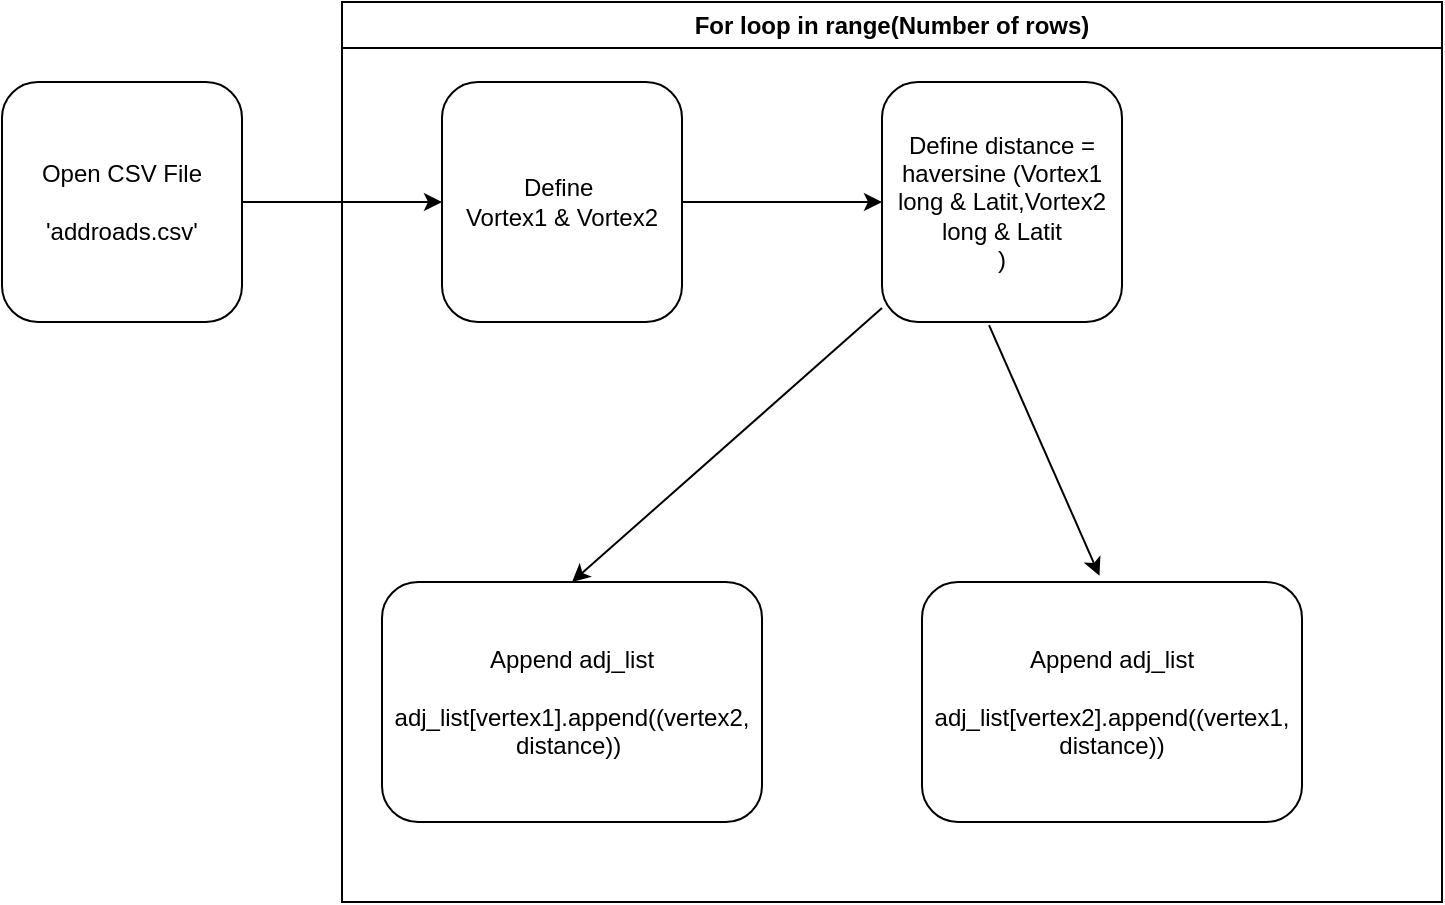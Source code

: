 <mxfile version="21.3.4" type="device">
  <diagram id="C5RBs43oDa-KdzZeNtuy" name="Page-1">
    <mxGraphModel dx="1406" dy="623" grid="1" gridSize="10" guides="1" tooltips="1" connect="1" arrows="1" fold="1" page="1" pageScale="1" pageWidth="827" pageHeight="1169" math="0" shadow="0">
      <root>
        <mxCell id="WIyWlLk6GJQsqaUBKTNV-0" />
        <mxCell id="WIyWlLk6GJQsqaUBKTNV-1" parent="WIyWlLk6GJQsqaUBKTNV-0" />
        <mxCell id="RrAi2AV_v1FRfSW-xn6L-0" value="Open CSV File&lt;br&gt;&lt;br&gt;&#39;addroads.csv&#39;" style="rounded=1;whiteSpace=wrap;html=1;fontSize=12;glass=0;strokeWidth=1;shadow=0;" vertex="1" parent="WIyWlLk6GJQsqaUBKTNV-1">
          <mxGeometry x="80" y="90" width="120" height="120" as="geometry" />
        </mxCell>
        <mxCell id="RrAi2AV_v1FRfSW-xn6L-1" value="Define&amp;nbsp;&lt;br&gt;Vortex1 &amp;amp; Vortex2&lt;br&gt;" style="rounded=1;whiteSpace=wrap;html=1;fontSize=12;glass=0;strokeWidth=1;shadow=0;" vertex="1" parent="WIyWlLk6GJQsqaUBKTNV-1">
          <mxGeometry x="300" y="90" width="120" height="120" as="geometry" />
        </mxCell>
        <mxCell id="RrAi2AV_v1FRfSW-xn6L-2" value="Define&amp;nbsp;distance =&lt;br&gt;haversine (Vortex1 long &amp;amp; Latit,Vortex2 long &amp;amp; Latit&lt;br&gt;)" style="rounded=1;whiteSpace=wrap;html=1;fontSize=12;glass=0;strokeWidth=1;shadow=0;" vertex="1" parent="WIyWlLk6GJQsqaUBKTNV-1">
          <mxGeometry x="520" y="90" width="120" height="120" as="geometry" />
        </mxCell>
        <mxCell id="RrAi2AV_v1FRfSW-xn6L-3" value="Append adj_list&lt;br&gt;&lt;br&gt;adj_list[vertex1].append((vertex2, distance))&amp;nbsp;" style="rounded=1;whiteSpace=wrap;html=1;fontSize=12;glass=0;strokeWidth=1;shadow=0;" vertex="1" parent="WIyWlLk6GJQsqaUBKTNV-1">
          <mxGeometry x="270" y="340" width="190" height="120" as="geometry" />
        </mxCell>
        <mxCell id="RrAi2AV_v1FRfSW-xn6L-4" value="Append adj_list&lt;br&gt;&lt;br&gt;adj_list[vertex2].append((vertex1, distance))" style="rounded=1;whiteSpace=wrap;html=1;fontSize=12;glass=0;strokeWidth=1;shadow=0;" vertex="1" parent="WIyWlLk6GJQsqaUBKTNV-1">
          <mxGeometry x="540" y="340" width="190" height="120" as="geometry" />
        </mxCell>
        <mxCell id="RrAi2AV_v1FRfSW-xn6L-5" value="" style="endArrow=classic;html=1;rounded=0;entryX=0.5;entryY=0;entryDx=0;entryDy=0;" edge="1" parent="WIyWlLk6GJQsqaUBKTNV-1" source="RrAi2AV_v1FRfSW-xn6L-2" target="RrAi2AV_v1FRfSW-xn6L-3">
          <mxGeometry width="50" height="50" relative="1" as="geometry">
            <mxPoint x="390" y="240" as="sourcePoint" />
            <mxPoint x="570" y="260" as="targetPoint" />
          </mxGeometry>
        </mxCell>
        <mxCell id="RrAi2AV_v1FRfSW-xn6L-6" value="" style="endArrow=classic;html=1;rounded=0;entryX=0;entryY=0.5;entryDx=0;entryDy=0;" edge="1" parent="WIyWlLk6GJQsqaUBKTNV-1" source="RrAi2AV_v1FRfSW-xn6L-1" target="RrAi2AV_v1FRfSW-xn6L-2">
          <mxGeometry width="50" height="50" relative="1" as="geometry">
            <mxPoint x="390" y="240" as="sourcePoint" />
            <mxPoint x="440" y="190" as="targetPoint" />
          </mxGeometry>
        </mxCell>
        <mxCell id="RrAi2AV_v1FRfSW-xn6L-7" value="" style="endArrow=classic;html=1;rounded=0;entryX=0;entryY=0.5;entryDx=0;entryDy=0;" edge="1" parent="WIyWlLk6GJQsqaUBKTNV-1" source="RrAi2AV_v1FRfSW-xn6L-0" target="RrAi2AV_v1FRfSW-xn6L-1">
          <mxGeometry width="50" height="50" relative="1" as="geometry">
            <mxPoint x="390" y="240" as="sourcePoint" />
            <mxPoint x="290" y="150" as="targetPoint" />
          </mxGeometry>
        </mxCell>
        <mxCell id="RrAi2AV_v1FRfSW-xn6L-10" value="" style="endArrow=classic;html=1;rounded=0;exitX=0.446;exitY=1.013;exitDx=0;exitDy=0;exitPerimeter=0;entryX=0.467;entryY=-0.026;entryDx=0;entryDy=0;entryPerimeter=0;" edge="1" parent="WIyWlLk6GJQsqaUBKTNV-1" source="RrAi2AV_v1FRfSW-xn6L-2" target="RrAi2AV_v1FRfSW-xn6L-4">
          <mxGeometry width="50" height="50" relative="1" as="geometry">
            <mxPoint x="390" y="240" as="sourcePoint" />
            <mxPoint x="440" y="190" as="targetPoint" />
          </mxGeometry>
        </mxCell>
        <mxCell id="RrAi2AV_v1FRfSW-xn6L-11" value="For loop in range(Number of rows)" style="swimlane;whiteSpace=wrap;html=1;" vertex="1" parent="WIyWlLk6GJQsqaUBKTNV-1">
          <mxGeometry x="250" y="50" width="550" height="450" as="geometry" />
        </mxCell>
      </root>
    </mxGraphModel>
  </diagram>
</mxfile>
